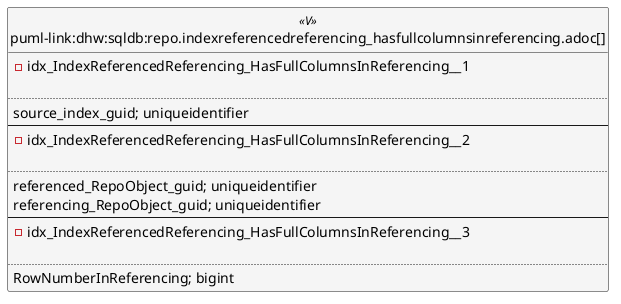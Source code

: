@startuml
left to right direction
'top to bottom direction
hide circle
'avoide "." issues:
set namespaceSeparator none


skinparam class {
  BackgroundColor White
  BackgroundColor<<FN>> Yellow
  BackgroundColor<<FS>> Yellow
  BackgroundColor<<FT>> LightGray
  BackgroundColor<<IF>> Yellow
  BackgroundColor<<IS>> Yellow
  BackgroundColor<<P>> Aqua
  BackgroundColor<<PC>> Aqua
  BackgroundColor<<SN>> Yellow
  BackgroundColor<<SO>> SlateBlue
  BackgroundColor<<TF>> LightGray
  BackgroundColor<<TR>> Tomato
  BackgroundColor<<U>> White
  BackgroundColor<<V>> WhiteSmoke
  BackgroundColor<<X>> Aqua
  BackgroundColor<<external>> AliceBlue
}


entity "puml-link:dhw:sqldb:repo.indexreferencedreferencing_hasfullcolumnsinreferencing.adoc[]" as repo.IndexReferencedReferencing_HasFullColumnsInReferencing << V >> {
- idx_IndexReferencedReferencing_HasFullColumnsInReferencing__1

..
source_index_guid; uniqueidentifier
--
- idx_IndexReferencedReferencing_HasFullColumnsInReferencing__2

..
referenced_RepoObject_guid; uniqueidentifier
referencing_RepoObject_guid; uniqueidentifier
--
- idx_IndexReferencedReferencing_HasFullColumnsInReferencing__3

..
RowNumberInReferencing; bigint
}


@enduml

